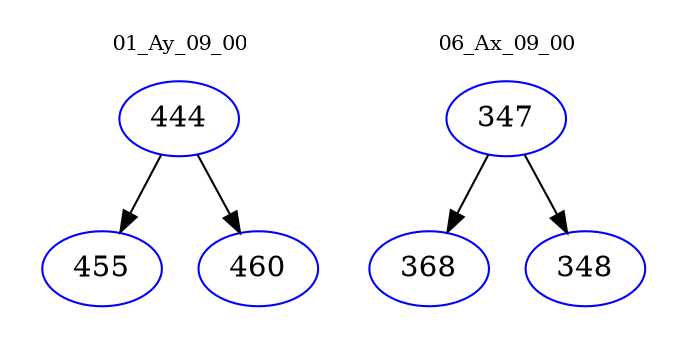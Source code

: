 digraph{
subgraph cluster_0 {
color = white
label = "01_Ay_09_00";
fontsize=10;
T0_444 [label="444", color="blue"]
T0_444 -> T0_455 [color="black"]
T0_455 [label="455", color="blue"]
T0_444 -> T0_460 [color="black"]
T0_460 [label="460", color="blue"]
}
subgraph cluster_1 {
color = white
label = "06_Ax_09_00";
fontsize=10;
T1_347 [label="347", color="blue"]
T1_347 -> T1_368 [color="black"]
T1_368 [label="368", color="blue"]
T1_347 -> T1_348 [color="black"]
T1_348 [label="348", color="blue"]
}
}
